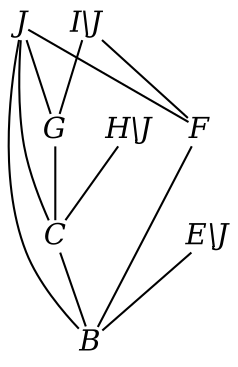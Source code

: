 digraph BundleClosure__Taxonomy {
    rankdir = BT

    G [
        fontname = "Times-Italic",
        fontsize = 14,
        shape = plain,
        label = G
    ]

    J [
        fontname = "Times-Italic",
        fontsize = 14,
        shape = plain,
        label = J
    ]

    "I\\J" [
        fontname = "Times-Italic",
        fontsize = 14,
        shape = plain,
        label = "I\\J"
    ]

    C [
        fontname = "Times-Italic",
        fontsize = 14,
        shape = plain,
        label = C
    ]

    "H\\J" [
        fontname = "Times-Italic",
        fontsize = 14,
        shape = plain,
        label = "H\\J"
    ]

    F [
        fontname = "Times-Italic",
        fontsize = 14,
        shape = plain,
        label = F
    ]

    B [
        fontname = "Times-Italic",
        fontsize = 14,
        shape = plain,
        label = B
    ]

    "E\\J" [
        fontname = "Times-Italic",
        fontsize = 14,
        shape = plain,
        label = "E\\J"
    ]

    G -> J [
        arrowhead = none,
        fontsize = 8
    ]

    G -> "I\\J" [
        arrowhead = none,
        fontsize = 8
    ]

    C -> G [
        arrowhead = none,
        fontsize = 8
    ]

    C -> J [
        arrowhead = none,
        fontsize = 8
    ]

    C -> "H\\J" [
        arrowhead = none,
        fontsize = 8
    ]

    F -> J [
        arrowhead = none,
        fontsize = 8
    ]

    F -> "I\\J" [
        arrowhead = none,
        fontsize = 8
    ]

    B -> C [
        arrowhead = none,
        fontsize = 8
    ]

    B -> F [
        arrowhead = none,
        fontsize = 8
    ]

    B -> J [
        arrowhead = none,
        fontsize = 8
    ]

    B -> "E\\J" [
        arrowhead = none,
        fontsize = 8
    ]
}